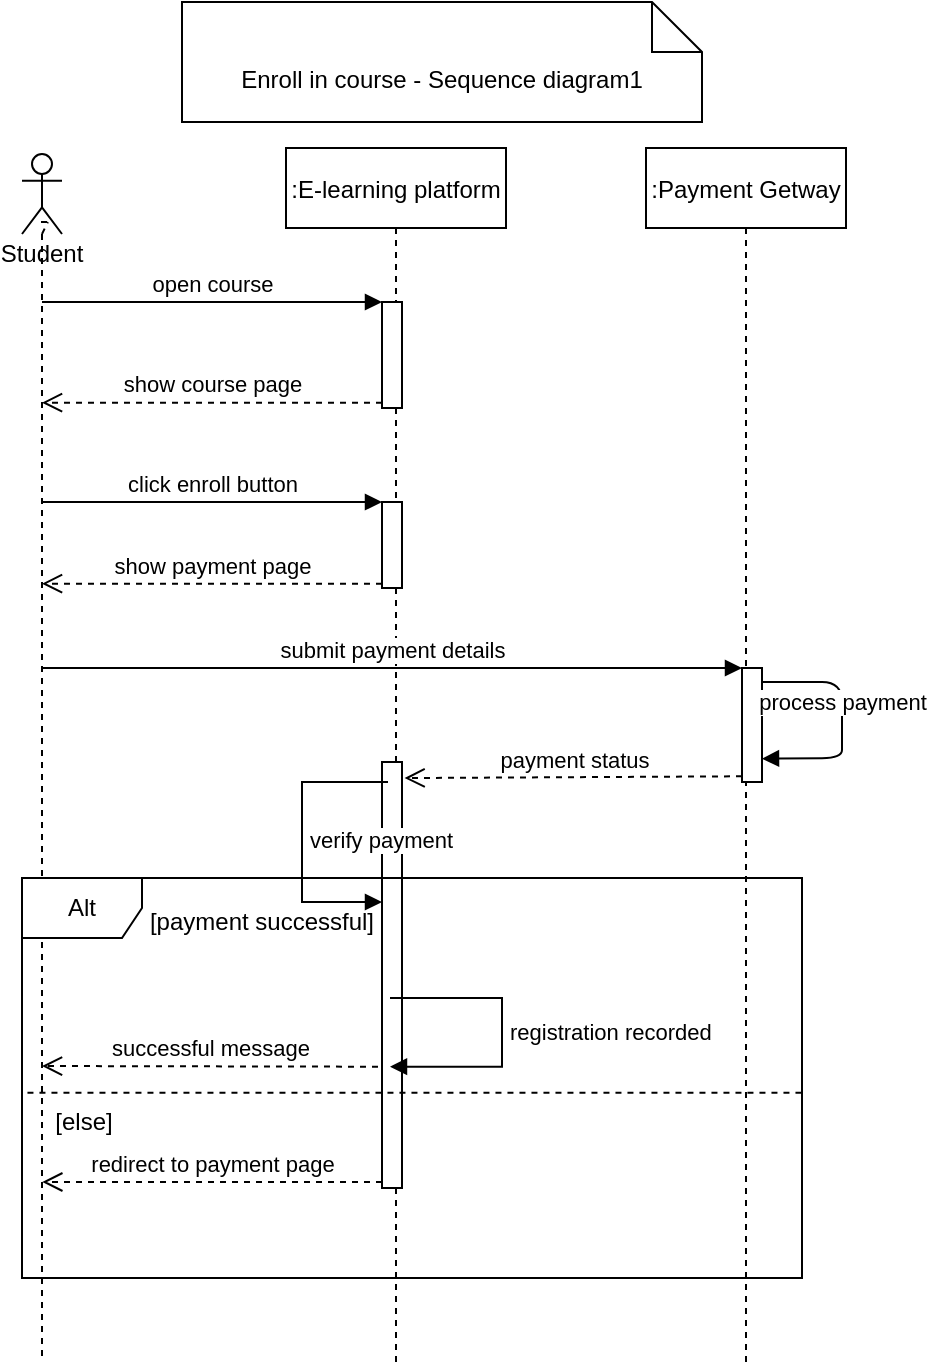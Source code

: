 <mxfile version="24.0.1" type="github">
  <diagram id="kgpKYQtTHZ0yAKxKKP6v" name="Page-1">
    <mxGraphModel dx="880" dy="468" grid="1" gridSize="10" guides="1" tooltips="1" connect="1" arrows="1" fold="1" page="1" pageScale="1" pageWidth="850" pageHeight="1100" math="0" shadow="0">
      <root>
        <mxCell id="0" />
        <mxCell id="1" parent="0" />
        <mxCell id="3nuBFxr9cyL0pnOWT2aG-1" value=":E-learning platform" style="shape=umlLifeline;perimeter=lifelinePerimeter;container=1;collapsible=0;recursiveResize=0;rounded=0;shadow=0;strokeWidth=1;" parent="1" vertex="1">
          <mxGeometry x="212" y="73" width="110" height="607" as="geometry" />
        </mxCell>
        <mxCell id="gHNFWIgtqOMPtn6vXeqG-7" value="" style="html=1;points=[];perimeter=orthogonalPerimeter;" parent="3nuBFxr9cyL0pnOWT2aG-1" vertex="1">
          <mxGeometry x="48" y="77" width="10" height="53" as="geometry" />
        </mxCell>
        <mxCell id="gHNFWIgtqOMPtn6vXeqG-16" value="" style="html=1;points=[];perimeter=orthogonalPerimeter;" parent="3nuBFxr9cyL0pnOWT2aG-1" vertex="1">
          <mxGeometry x="48" y="177" width="10" height="43" as="geometry" />
        </mxCell>
        <mxCell id="gHNFWIgtqOMPtn6vXeqG-24" value="" style="html=1;points=[];perimeter=orthogonalPerimeter;" parent="3nuBFxr9cyL0pnOWT2aG-1" vertex="1">
          <mxGeometry x="48" y="307" width="10" height="213" as="geometry" />
        </mxCell>
        <mxCell id="gHNFWIgtqOMPtn6vXeqG-25" value="verify payment" style="edgeStyle=orthogonalEdgeStyle;html=1;align=left;spacingLeft=2;endArrow=block;rounded=0;entryX=1;entryY=0;entryDx=0;entryDy=0;" parent="3nuBFxr9cyL0pnOWT2aG-1" target="gHNFWIgtqOMPtn6vXeqG-29" edge="1">
          <mxGeometry relative="1" as="geometry">
            <mxPoint x="51" y="317" as="sourcePoint" />
            <Array as="points">
              <mxPoint x="8" y="317" />
              <mxPoint x="8" y="377" />
            </Array>
          </mxGeometry>
        </mxCell>
        <mxCell id="3nuBFxr9cyL0pnOWT2aG-5" value=":Payment Getway" style="shape=umlLifeline;perimeter=lifelinePerimeter;container=1;collapsible=0;recursiveResize=0;rounded=0;shadow=0;strokeWidth=1;" parent="1" vertex="1">
          <mxGeometry x="392" y="73" width="100" height="607" as="geometry" />
        </mxCell>
        <mxCell id="gHNFWIgtqOMPtn6vXeqG-19" value="" style="html=1;points=[];perimeter=orthogonalPerimeter;" parent="3nuBFxr9cyL0pnOWT2aG-5" vertex="1">
          <mxGeometry x="48" y="260" width="10" height="57" as="geometry" />
        </mxCell>
        <mxCell id="gHNFWIgtqOMPtn6vXeqG-22" value="process payment" style="html=1;verticalAlign=bottom;endArrow=block;entryX=1;entryY=0.795;entryDx=0;entryDy=0;entryPerimeter=0;" parent="3nuBFxr9cyL0pnOWT2aG-5" target="gHNFWIgtqOMPtn6vXeqG-19" edge="1">
          <mxGeometry width="80" relative="1" as="geometry">
            <mxPoint x="58" y="267" as="sourcePoint" />
            <mxPoint x="68" y="197" as="targetPoint" />
            <Array as="points">
              <mxPoint x="98" y="267" />
              <mxPoint x="98" y="289" />
              <mxPoint x="98" y="305" />
            </Array>
          </mxGeometry>
        </mxCell>
        <mxCell id="gHNFWIgtqOMPtn6vXeqG-3" value="" style="endArrow=none;dashed=1;html=1;" parent="1" edge="1">
          <mxGeometry width="50" height="50" relative="1" as="geometry">
            <mxPoint x="89.5" y="110" as="sourcePoint" />
            <mxPoint x="95" y="110" as="targetPoint" />
          </mxGeometry>
        </mxCell>
        <mxCell id="gHNFWIgtqOMPtn6vXeqG-6" value="" style="endArrow=none;dashed=1;html=1;" parent="1" source="gHNFWIgtqOMPtn6vXeqG-11" edge="1">
          <mxGeometry width="50" height="50" relative="1" as="geometry">
            <mxPoint x="95" y="594" as="sourcePoint" />
            <mxPoint x="92.941" y="110" as="targetPoint" />
          </mxGeometry>
        </mxCell>
        <mxCell id="gHNFWIgtqOMPtn6vXeqG-11" value="Student" style="shape=umlLifeline;participant=umlActor;perimeter=lifelinePerimeter;whiteSpace=wrap;html=1;container=1;collapsible=0;recursiveResize=0;verticalAlign=top;spacingTop=36;outlineConnect=0;" parent="1" vertex="1">
          <mxGeometry x="80" y="76" width="20" height="604" as="geometry" />
        </mxCell>
        <mxCell id="gHNFWIgtqOMPtn6vXeqG-8" value="open course" style="html=1;verticalAlign=bottom;endArrow=block;entryX=0;entryY=0;" parent="1" source="gHNFWIgtqOMPtn6vXeqG-11" target="gHNFWIgtqOMPtn6vXeqG-7" edge="1">
          <mxGeometry relative="1" as="geometry">
            <mxPoint x="90" y="150" as="sourcePoint" />
          </mxGeometry>
        </mxCell>
        <mxCell id="gHNFWIgtqOMPtn6vXeqG-9" value="show course page" style="html=1;verticalAlign=bottom;endArrow=open;dashed=1;endSize=8;exitX=0;exitY=0.95;" parent="1" source="gHNFWIgtqOMPtn6vXeqG-7" target="gHNFWIgtqOMPtn6vXeqG-11" edge="1">
          <mxGeometry relative="1" as="geometry">
            <mxPoint x="90" y="210" as="targetPoint" />
          </mxGeometry>
        </mxCell>
        <mxCell id="gHNFWIgtqOMPtn6vXeqG-17" value="click enroll button" style="html=1;verticalAlign=bottom;endArrow=block;entryX=0;entryY=0;" parent="1" source="gHNFWIgtqOMPtn6vXeqG-11" target="gHNFWIgtqOMPtn6vXeqG-16" edge="1">
          <mxGeometry relative="1" as="geometry">
            <mxPoint x="190" y="250" as="sourcePoint" />
          </mxGeometry>
        </mxCell>
        <mxCell id="gHNFWIgtqOMPtn6vXeqG-18" value="show payment page" style="html=1;verticalAlign=bottom;endArrow=open;dashed=1;endSize=8;exitX=0;exitY=0.95;" parent="1" source="gHNFWIgtqOMPtn6vXeqG-16" target="gHNFWIgtqOMPtn6vXeqG-11" edge="1">
          <mxGeometry relative="1" as="geometry">
            <mxPoint x="190" y="326" as="targetPoint" />
          </mxGeometry>
        </mxCell>
        <mxCell id="gHNFWIgtqOMPtn6vXeqG-21" value="payment status" style="html=1;verticalAlign=bottom;endArrow=open;dashed=1;endSize=8;exitX=0;exitY=0.95;entryX=0.539;entryY=0.519;entryDx=0;entryDy=0;entryPerimeter=0;" parent="1" source="gHNFWIgtqOMPtn6vXeqG-19" target="3nuBFxr9cyL0pnOWT2aG-1" edge="1">
          <mxGeometry relative="1" as="geometry">
            <mxPoint x="269" y="385" as="targetPoint" />
          </mxGeometry>
        </mxCell>
        <mxCell id="gHNFWIgtqOMPtn6vXeqG-20" value="submit payment details" style="html=1;verticalAlign=bottom;endArrow=block;entryX=0;entryY=0;" parent="1" source="gHNFWIgtqOMPtn6vXeqG-11" target="gHNFWIgtqOMPtn6vXeqG-19" edge="1">
          <mxGeometry relative="1" as="geometry">
            <mxPoint x="370" y="310" as="sourcePoint" />
          </mxGeometry>
        </mxCell>
        <mxCell id="gHNFWIgtqOMPtn6vXeqG-27" value="Alt" style="shape=umlFrame;whiteSpace=wrap;html=1;" parent="1" vertex="1">
          <mxGeometry x="80" y="438" width="390" height="200" as="geometry" />
        </mxCell>
        <mxCell id="gHNFWIgtqOMPtn6vXeqG-28" value="" style="endArrow=none;dashed=1;html=1;exitX=0.007;exitY=0.537;exitDx=0;exitDy=0;exitPerimeter=0;entryX=1.002;entryY=0.537;entryDx=0;entryDy=0;entryPerimeter=0;" parent="1" source="gHNFWIgtqOMPtn6vXeqG-27" target="gHNFWIgtqOMPtn6vXeqG-27" edge="1">
          <mxGeometry width="50" height="50" relative="1" as="geometry">
            <mxPoint x="370" y="520" as="sourcePoint" />
            <mxPoint x="420" y="470" as="targetPoint" />
          </mxGeometry>
        </mxCell>
        <mxCell id="gHNFWIgtqOMPtn6vXeqG-29" value="[payment successful]" style="text;html=1;strokeColor=none;fillColor=none;align=center;verticalAlign=middle;whiteSpace=wrap;rounded=0;" parent="1" vertex="1">
          <mxGeometry x="140" y="450" width="120" height="20" as="geometry" />
        </mxCell>
        <mxCell id="gHNFWIgtqOMPtn6vXeqG-30" value="[else]" style="text;html=1;strokeColor=none;fillColor=none;align=center;verticalAlign=middle;whiteSpace=wrap;rounded=0;" parent="1" vertex="1">
          <mxGeometry x="92" y="550" width="38" height="20" as="geometry" />
        </mxCell>
        <mxCell id="gHNFWIgtqOMPtn6vXeqG-32" value="registration recorded" style="edgeStyle=orthogonalEdgeStyle;html=1;align=left;spacingLeft=2;endArrow=block;rounded=0;entryX=0.4;entryY=0.847;entryDx=0;entryDy=0;entryPerimeter=0;" parent="1" edge="1">
          <mxGeometry relative="1" as="geometry">
            <mxPoint x="264" y="498" as="sourcePoint" />
            <Array as="points">
              <mxPoint x="320" y="498" />
              <mxPoint x="320" y="532" />
            </Array>
            <mxPoint x="264" y="532.35" as="targetPoint" />
          </mxGeometry>
        </mxCell>
        <mxCell id="gHNFWIgtqOMPtn6vXeqG-34" value="successful message" style="html=1;verticalAlign=bottom;endArrow=open;dashed=1;endSize=8;exitX=-0.2;exitY=0.847;exitDx=0;exitDy=0;exitPerimeter=0;" parent="1" edge="1">
          <mxGeometry relative="1" as="geometry">
            <mxPoint x="258" y="532.35" as="sourcePoint" />
            <mxPoint x="90" y="532" as="targetPoint" />
          </mxGeometry>
        </mxCell>
        <mxCell id="gHNFWIgtqOMPtn6vXeqG-35" value="redirect to payment page" style="html=1;verticalAlign=bottom;endArrow=open;dashed=1;endSize=8;entryX=0.026;entryY=0.76;entryDx=0;entryDy=0;entryPerimeter=0;" parent="1" target="gHNFWIgtqOMPtn6vXeqG-27" edge="1">
          <mxGeometry relative="1" as="geometry">
            <mxPoint x="260" y="590" as="sourcePoint" />
            <mxPoint x="180" y="590" as="targetPoint" />
          </mxGeometry>
        </mxCell>
        <mxCell id="gHNFWIgtqOMPtn6vXeqG-36" value="Enroll in course - Sequence diagram1" style="shape=note2;boundedLbl=1;whiteSpace=wrap;html=1;size=25;verticalAlign=top;align=center;" parent="1" vertex="1">
          <mxGeometry x="160" width="260" height="60" as="geometry" />
        </mxCell>
      </root>
    </mxGraphModel>
  </diagram>
</mxfile>
